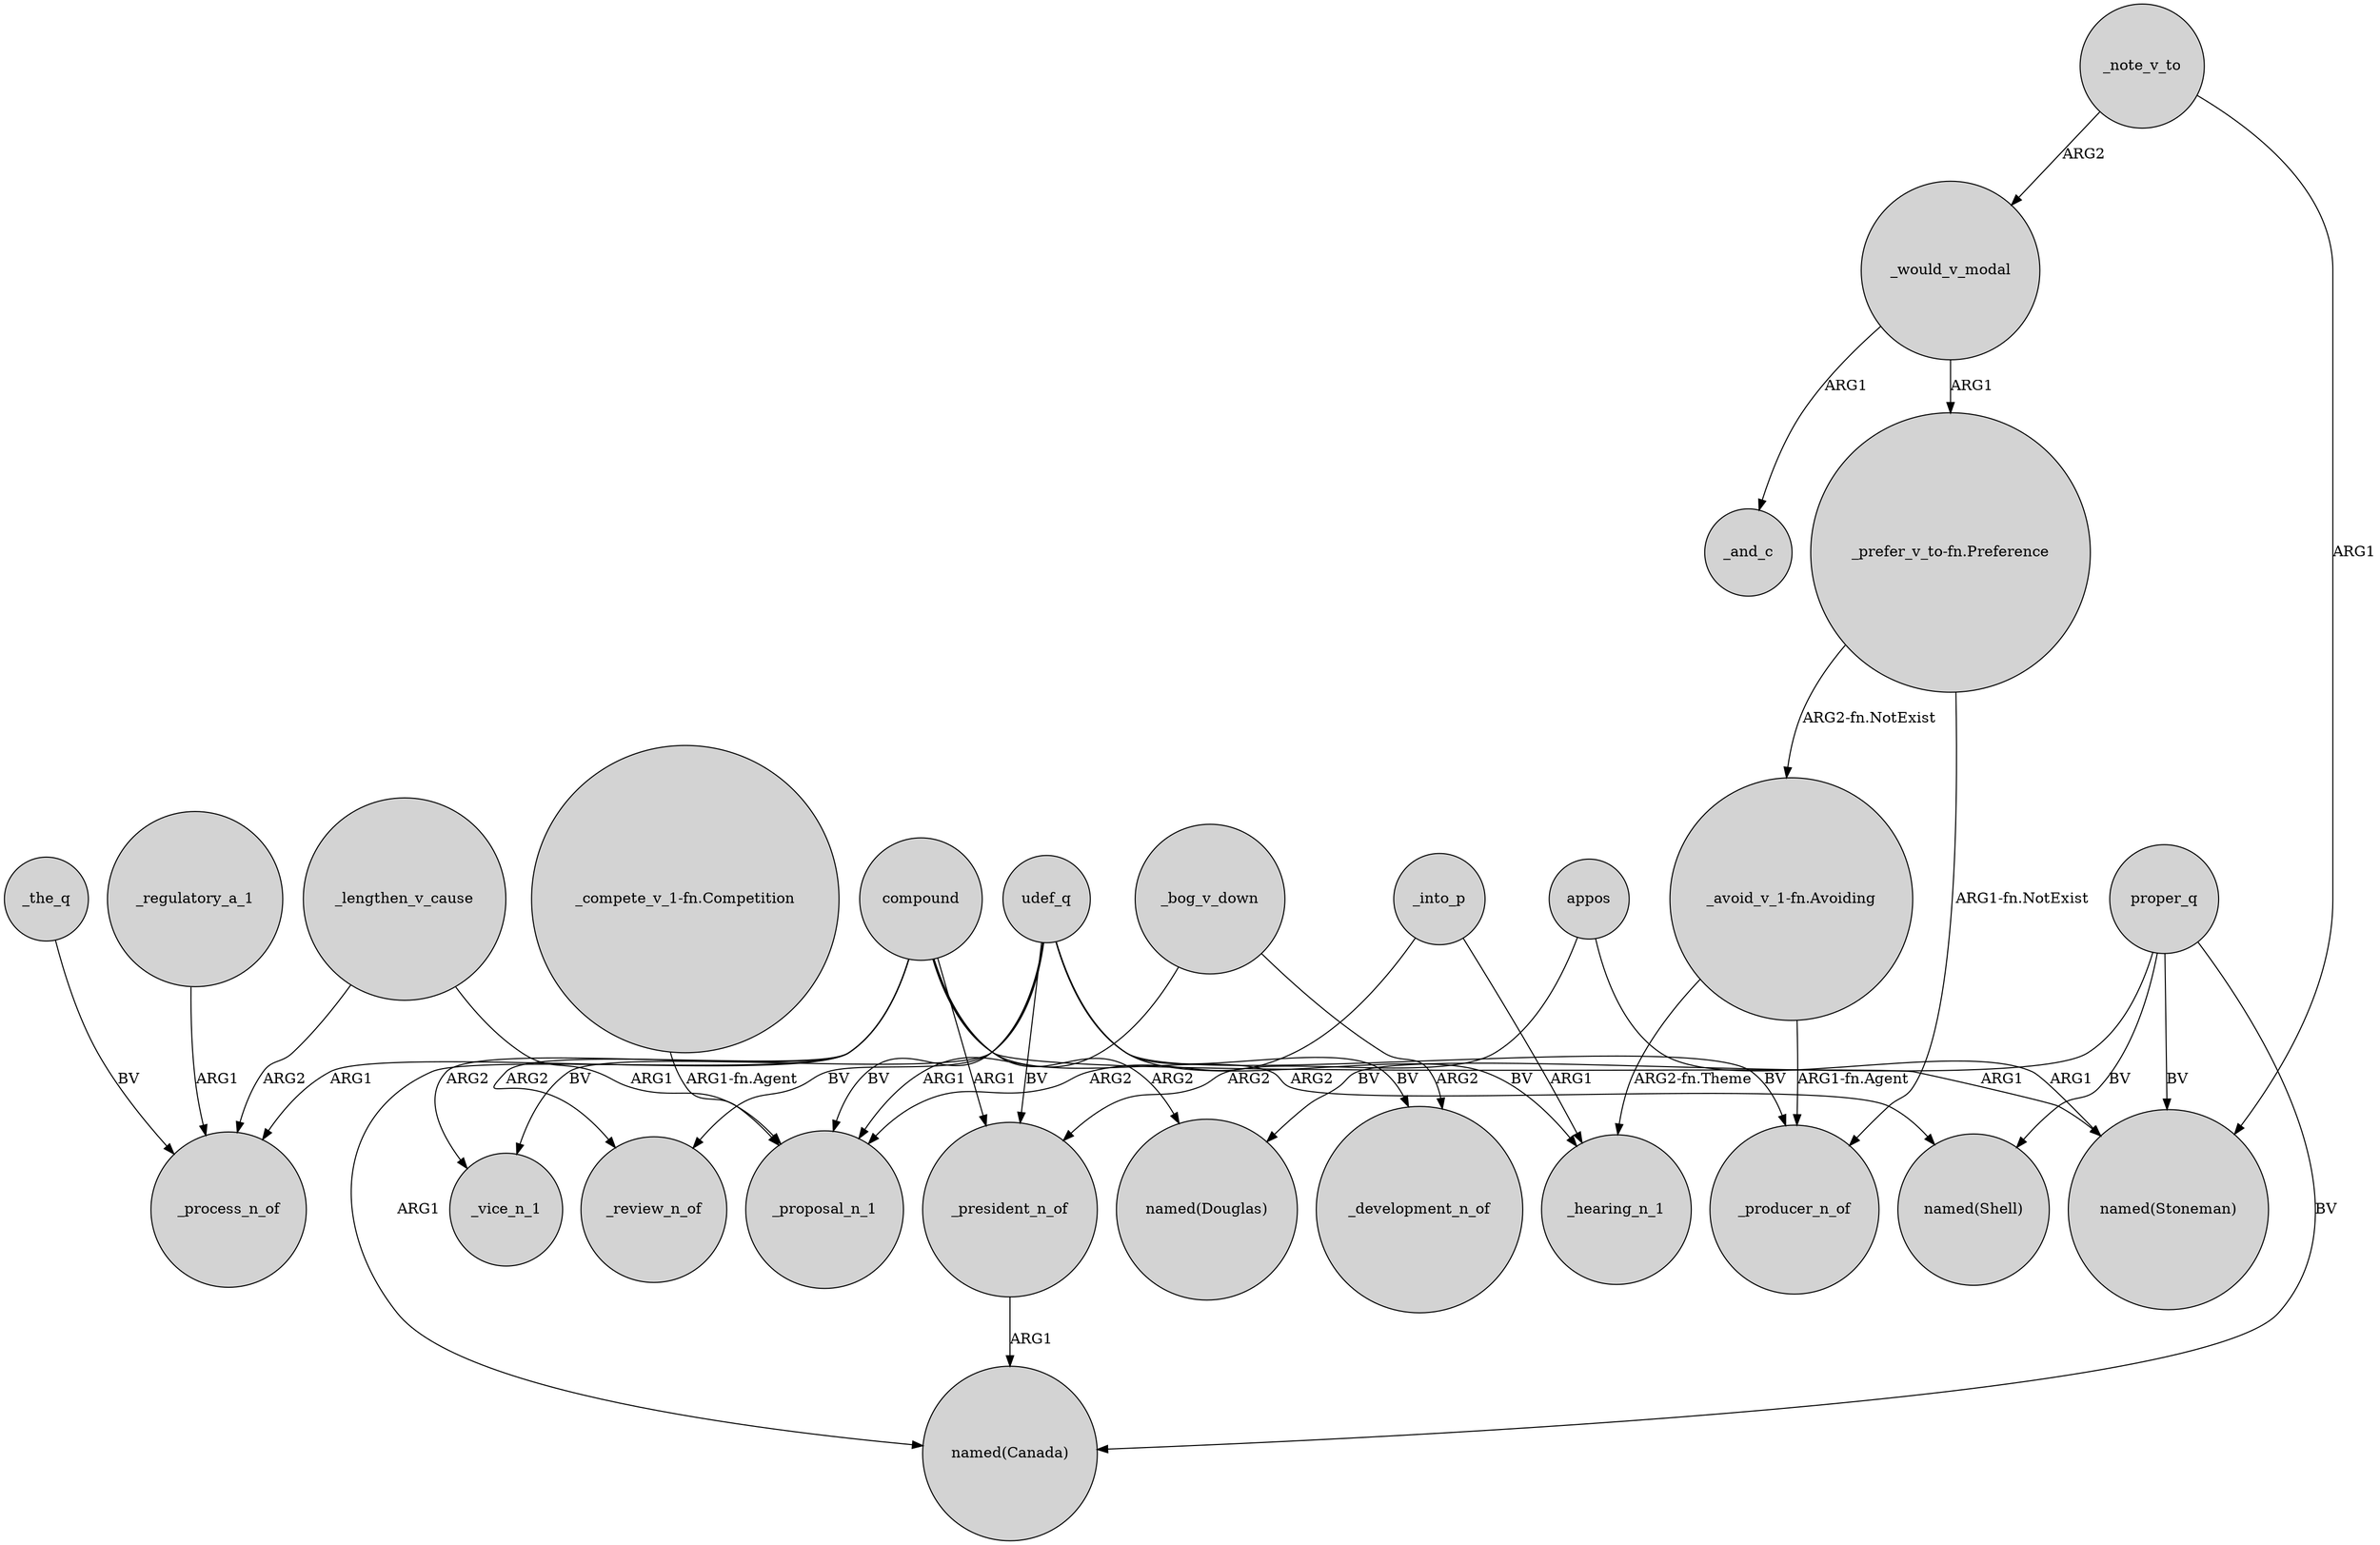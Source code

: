 digraph {
	node [shape=circle style=filled]
	compound -> _process_n_of [label=ARG1]
	compound -> _vice_n_1 [label=ARG2]
	_would_v_modal -> _and_c [label=ARG1]
	udef_q -> _hearing_n_1 [label=BV]
	proper_q -> "named(Stoneman)" [label=BV]
	proper_q -> "named(Canada)" [label=BV]
	compound -> _review_n_of [label=ARG2]
	udef_q -> _proposal_n_1 [label=BV]
	_into_p -> _hearing_n_1 [label=ARG1]
	compound -> "named(Stoneman)" [label=ARG1]
	udef_q -> _review_n_of [label=BV]
	_note_v_to -> _would_v_modal [label=ARG2]
	udef_q -> _vice_n_1 [label=BV]
	_bog_v_down -> _development_n_of [label=ARG2]
	"_prefer_v_to-fn.Preference" -> _producer_n_of [label="ARG1-fn.NotExist"]
	"_compete_v_1-fn.Competition" -> _proposal_n_1 [label="ARG1-fn.Agent"]
	_would_v_modal -> "_prefer_v_to-fn.Preference" [label=ARG1]
	_lengthen_v_cause -> _proposal_n_1 [label=ARG1]
	appos -> _president_n_of [label=ARG2]
	compound -> "named(Douglas)" [label=ARG2]
	compound -> _president_n_of [label=ARG1]
	udef_q -> _president_n_of [label=BV]
	_regulatory_a_1 -> _process_n_of [label=ARG1]
	_president_n_of -> "named(Canada)" [label=ARG1]
	_into_p -> _proposal_n_1 [label=ARG2]
	_lengthen_v_cause -> _process_n_of [label=ARG2]
	compound -> "named(Canada)" [label=ARG1]
	"_avoid_v_1-fn.Avoiding" -> _producer_n_of [label="ARG1-fn.Agent"]
	udef_q -> _development_n_of [label=BV]
	"_avoid_v_1-fn.Avoiding" -> _hearing_n_1 [label="ARG2-fn.Theme"]
	"_prefer_v_to-fn.Preference" -> "_avoid_v_1-fn.Avoiding" [label="ARG2-fn.NotExist"]
	_note_v_to -> "named(Stoneman)" [label=ARG1]
	_bog_v_down -> _proposal_n_1 [label=ARG1]
	proper_q -> "named(Shell)" [label=BV]
	compound -> "named(Shell)" [label=ARG2]
	appos -> "named(Stoneman)" [label=ARG1]
	udef_q -> _producer_n_of [label=BV]
	_the_q -> _process_n_of [label=BV]
	proper_q -> "named(Douglas)" [label=BV]
}
